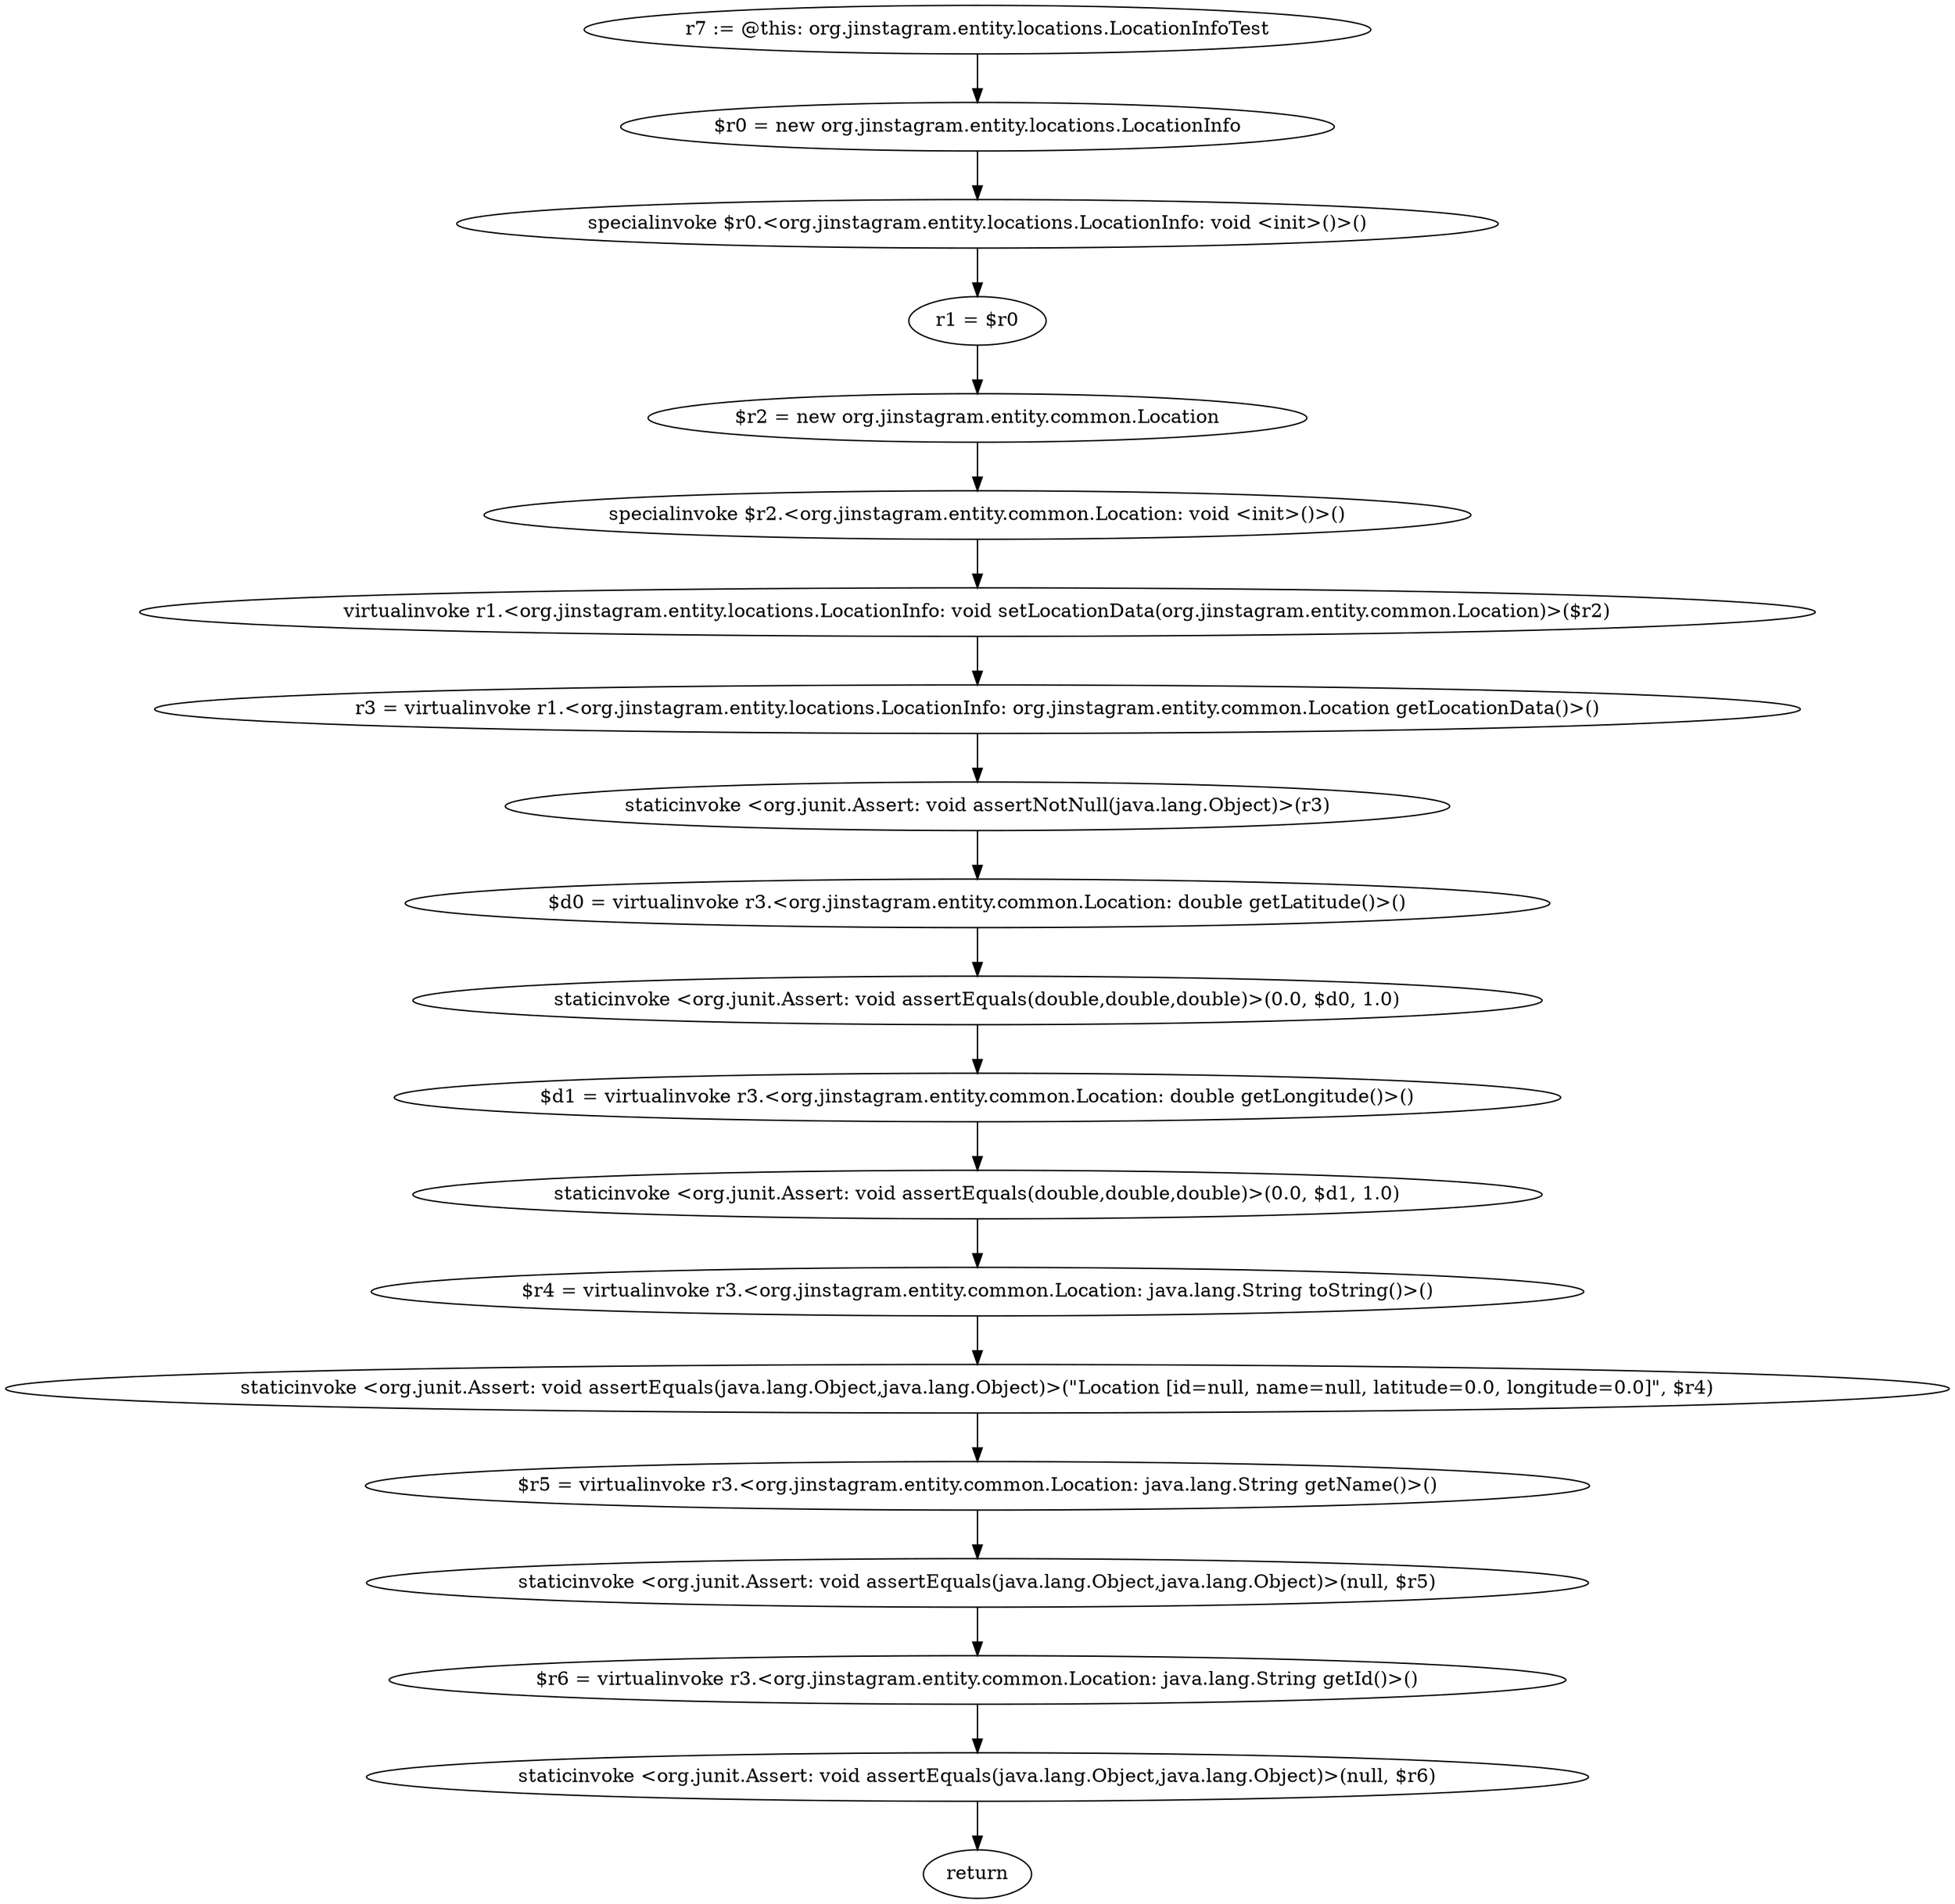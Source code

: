 digraph "unitGraph" {
    "r7 := @this: org.jinstagram.entity.locations.LocationInfoTest"
    "$r0 = new org.jinstagram.entity.locations.LocationInfo"
    "specialinvoke $r0.<org.jinstagram.entity.locations.LocationInfo: void <init>()>()"
    "r1 = $r0"
    "$r2 = new org.jinstagram.entity.common.Location"
    "specialinvoke $r2.<org.jinstagram.entity.common.Location: void <init>()>()"
    "virtualinvoke r1.<org.jinstagram.entity.locations.LocationInfo: void setLocationData(org.jinstagram.entity.common.Location)>($r2)"
    "r3 = virtualinvoke r1.<org.jinstagram.entity.locations.LocationInfo: org.jinstagram.entity.common.Location getLocationData()>()"
    "staticinvoke <org.junit.Assert: void assertNotNull(java.lang.Object)>(r3)"
    "$d0 = virtualinvoke r3.<org.jinstagram.entity.common.Location: double getLatitude()>()"
    "staticinvoke <org.junit.Assert: void assertEquals(double,double,double)>(0.0, $d0, 1.0)"
    "$d1 = virtualinvoke r3.<org.jinstagram.entity.common.Location: double getLongitude()>()"
    "staticinvoke <org.junit.Assert: void assertEquals(double,double,double)>(0.0, $d1, 1.0)"
    "$r4 = virtualinvoke r3.<org.jinstagram.entity.common.Location: java.lang.String toString()>()"
    "staticinvoke <org.junit.Assert: void assertEquals(java.lang.Object,java.lang.Object)>(\"Location [id=null, name=null, latitude=0.0, longitude=0.0]\", $r4)"
    "$r5 = virtualinvoke r3.<org.jinstagram.entity.common.Location: java.lang.String getName()>()"
    "staticinvoke <org.junit.Assert: void assertEquals(java.lang.Object,java.lang.Object)>(null, $r5)"
    "$r6 = virtualinvoke r3.<org.jinstagram.entity.common.Location: java.lang.String getId()>()"
    "staticinvoke <org.junit.Assert: void assertEquals(java.lang.Object,java.lang.Object)>(null, $r6)"
    "return"
    "r7 := @this: org.jinstagram.entity.locations.LocationInfoTest"->"$r0 = new org.jinstagram.entity.locations.LocationInfo";
    "$r0 = new org.jinstagram.entity.locations.LocationInfo"->"specialinvoke $r0.<org.jinstagram.entity.locations.LocationInfo: void <init>()>()";
    "specialinvoke $r0.<org.jinstagram.entity.locations.LocationInfo: void <init>()>()"->"r1 = $r0";
    "r1 = $r0"->"$r2 = new org.jinstagram.entity.common.Location";
    "$r2 = new org.jinstagram.entity.common.Location"->"specialinvoke $r2.<org.jinstagram.entity.common.Location: void <init>()>()";
    "specialinvoke $r2.<org.jinstagram.entity.common.Location: void <init>()>()"->"virtualinvoke r1.<org.jinstagram.entity.locations.LocationInfo: void setLocationData(org.jinstagram.entity.common.Location)>($r2)";
    "virtualinvoke r1.<org.jinstagram.entity.locations.LocationInfo: void setLocationData(org.jinstagram.entity.common.Location)>($r2)"->"r3 = virtualinvoke r1.<org.jinstagram.entity.locations.LocationInfo: org.jinstagram.entity.common.Location getLocationData()>()";
    "r3 = virtualinvoke r1.<org.jinstagram.entity.locations.LocationInfo: org.jinstagram.entity.common.Location getLocationData()>()"->"staticinvoke <org.junit.Assert: void assertNotNull(java.lang.Object)>(r3)";
    "staticinvoke <org.junit.Assert: void assertNotNull(java.lang.Object)>(r3)"->"$d0 = virtualinvoke r3.<org.jinstagram.entity.common.Location: double getLatitude()>()";
    "$d0 = virtualinvoke r3.<org.jinstagram.entity.common.Location: double getLatitude()>()"->"staticinvoke <org.junit.Assert: void assertEquals(double,double,double)>(0.0, $d0, 1.0)";
    "staticinvoke <org.junit.Assert: void assertEquals(double,double,double)>(0.0, $d0, 1.0)"->"$d1 = virtualinvoke r3.<org.jinstagram.entity.common.Location: double getLongitude()>()";
    "$d1 = virtualinvoke r3.<org.jinstagram.entity.common.Location: double getLongitude()>()"->"staticinvoke <org.junit.Assert: void assertEquals(double,double,double)>(0.0, $d1, 1.0)";
    "staticinvoke <org.junit.Assert: void assertEquals(double,double,double)>(0.0, $d1, 1.0)"->"$r4 = virtualinvoke r3.<org.jinstagram.entity.common.Location: java.lang.String toString()>()";
    "$r4 = virtualinvoke r3.<org.jinstagram.entity.common.Location: java.lang.String toString()>()"->"staticinvoke <org.junit.Assert: void assertEquals(java.lang.Object,java.lang.Object)>(\"Location [id=null, name=null, latitude=0.0, longitude=0.0]\", $r4)";
    "staticinvoke <org.junit.Assert: void assertEquals(java.lang.Object,java.lang.Object)>(\"Location [id=null, name=null, latitude=0.0, longitude=0.0]\", $r4)"->"$r5 = virtualinvoke r3.<org.jinstagram.entity.common.Location: java.lang.String getName()>()";
    "$r5 = virtualinvoke r3.<org.jinstagram.entity.common.Location: java.lang.String getName()>()"->"staticinvoke <org.junit.Assert: void assertEquals(java.lang.Object,java.lang.Object)>(null, $r5)";
    "staticinvoke <org.junit.Assert: void assertEquals(java.lang.Object,java.lang.Object)>(null, $r5)"->"$r6 = virtualinvoke r3.<org.jinstagram.entity.common.Location: java.lang.String getId()>()";
    "$r6 = virtualinvoke r3.<org.jinstagram.entity.common.Location: java.lang.String getId()>()"->"staticinvoke <org.junit.Assert: void assertEquals(java.lang.Object,java.lang.Object)>(null, $r6)";
    "staticinvoke <org.junit.Assert: void assertEquals(java.lang.Object,java.lang.Object)>(null, $r6)"->"return";
}
